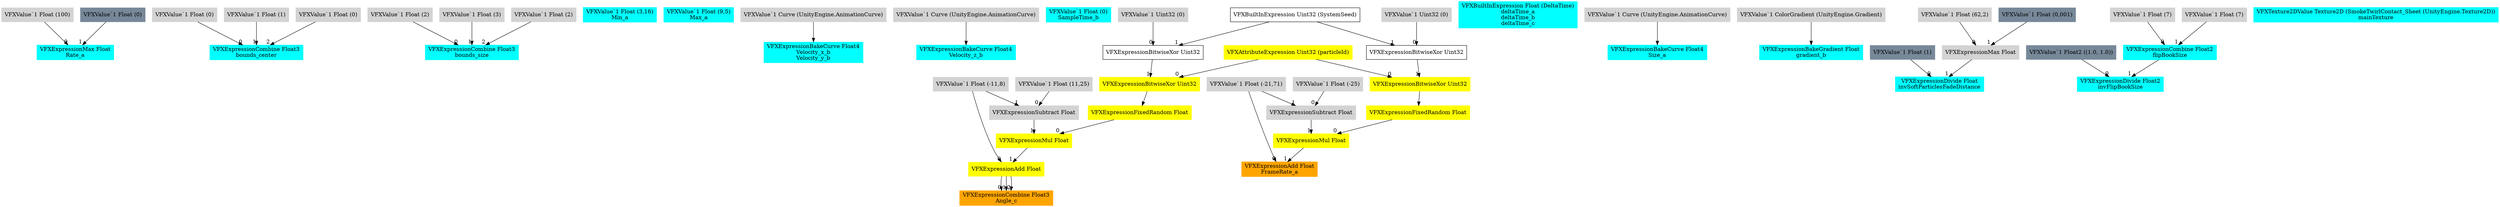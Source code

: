 digraph G {
node0 [shape="box" color="cyan" style="filled" label="VFXExpressionMax Float
Rate_a"]
node1 [shape="box" color="lightgray" style="filled" label="VFXValue`1 Float (100)"]
node2 [shape="box" color="lightslategray" style="filled" label="VFXValue`1 Float (0)"]
node3 [shape="box" color="cyan" style="filled" label="VFXExpressionCombine Float3
bounds_center"]
node4 [shape="box" color="lightgray" style="filled" label="VFXValue`1 Float (0)"]
node5 [shape="box" color="lightgray" style="filled" label="VFXValue`1 Float (1)"]
node6 [shape="box" color="lightgray" style="filled" label="VFXValue`1 Float (0)"]
node7 [shape="box" color="cyan" style="filled" label="VFXExpressionCombine Float3
bounds_size"]
node8 [shape="box" color="lightgray" style="filled" label="VFXValue`1 Float (2)"]
node9 [shape="box" color="lightgray" style="filled" label="VFXValue`1 Float (3)"]
node10 [shape="box" color="lightgray" style="filled" label="VFXValue`1 Float (2)"]
node11 [shape="box" color="cyan" style="filled" label="VFXValue`1 Float (3,16)
Min_a"]
node12 [shape="box" color="cyan" style="filled" label="VFXValue`1 Float (9,5)
Max_a"]
node13 [shape="box" color="cyan" style="filled" label="VFXExpressionBakeCurve Float4
Velocity_x_b
Velocity_y_b"]
node14 [shape="box" color="lightgray" style="filled" label="VFXValue`1 Curve (UnityEngine.AnimationCurve)"]
node15 [shape="box" color="cyan" style="filled" label="VFXExpressionBakeCurve Float4
Velocity_z_b"]
node16 [shape="box" color="lightgray" style="filled" label="VFXValue`1 Curve (UnityEngine.AnimationCurve)"]
node17 [shape="box" color="cyan" style="filled" label="VFXValue`1 Float (0)
SampleTime_b"]
node18 [shape="box" color="orange" style="filled" label="VFXExpressionCombine Float3
Angle_c"]
node19 [shape="box" color="yellow" style="filled" label="VFXExpressionAdd Float"]
node20 [shape="box" color="lightgray" style="filled" label="VFXValue`1 Float (-11,8)"]
node21 [shape="box" color="yellow" style="filled" label="VFXExpressionMul Float"]
node22 [shape="box" color="yellow" style="filled" label="VFXExpressionFixedRandom Float"]
node23 [shape="box" color="yellow" style="filled" label="VFXExpressionBitwiseXor Uint32"]
node24 [shape="box" color="yellow" style="filled" label="VFXAttributeExpression Uint32 (particleId)"]
node25 [shape="box" label="VFXExpressionBitwiseXor Uint32"]
node26 [shape="box" color="lightgray" style="filled" label="VFXValue`1 Uint32 (0)"]
node27 [shape="box" label="VFXBuiltInExpression Uint32 (SystemSeed)"]
node28 [shape="box" color="lightgray" style="filled" label="VFXExpressionSubtract Float"]
node29 [shape="box" color="lightgray" style="filled" label="VFXValue`1 Float (11,25)"]
node30 [shape="box" color="orange" style="filled" label="VFXExpressionAdd Float
FrameRate_a"]
node31 [shape="box" color="lightgray" style="filled" label="VFXValue`1 Float (-21,71)"]
node32 [shape="box" color="yellow" style="filled" label="VFXExpressionMul Float"]
node33 [shape="box" color="yellow" style="filled" label="VFXExpressionFixedRandom Float"]
node34 [shape="box" color="yellow" style="filled" label="VFXExpressionBitwiseXor Uint32"]
node35 [shape="box" label="VFXExpressionBitwiseXor Uint32"]
node36 [shape="box" color="lightgray" style="filled" label="VFXValue`1 Uint32 (0)"]
node37 [shape="box" color="lightgray" style="filled" label="VFXExpressionSubtract Float"]
node38 [shape="box" color="lightgray" style="filled" label="VFXValue`1 Float (-25)"]
node39 [shape="box" color="cyan" style="filled" label="VFXBuiltInExpression Float (DeltaTime)
deltaTime_a
deltaTime_b
deltaTime_c"]
node40 [shape="box" color="cyan" style="filled" label="VFXExpressionBakeCurve Float4
Size_a"]
node41 [shape="box" color="lightgray" style="filled" label="VFXValue`1 Curve (UnityEngine.AnimationCurve)"]
node42 [shape="box" color="cyan" style="filled" label="VFXExpressionBakeGradient Float
gradient_b"]
node43 [shape="box" color="lightgray" style="filled" label="VFXValue`1 ColorGradient (UnityEngine.Gradient)"]
node44 [shape="box" color="cyan" style="filled" label="VFXExpressionDivide Float
invSoftParticlesFadeDistance"]
node45 [shape="box" color="lightslategray" style="filled" label="VFXValue`1 Float (1)"]
node46 [shape="box" color="lightgray" style="filled" label="VFXExpressionMax Float"]
node47 [shape="box" color="lightgray" style="filled" label="VFXValue`1 Float (62,2)"]
node48 [shape="box" color="lightslategray" style="filled" label="VFXValue`1 Float (0,001)"]
node49 [shape="box" color="cyan" style="filled" label="VFXExpressionCombine Float2
flipBookSize"]
node50 [shape="box" color="lightgray" style="filled" label="VFXValue`1 Float (7)"]
node51 [shape="box" color="lightgray" style="filled" label="VFXValue`1 Float (7)"]
node52 [shape="box" color="cyan" style="filled" label="VFXExpressionDivide Float2
invFlipBookSize"]
node53 [shape="box" color="lightslategray" style="filled" label="VFXValue`1 Float2 ((1.0, 1.0))"]
node54 [shape="box" color="cyan" style="filled" label="VFXTexture2DValue Texture2D (SmokeTwirlContact_Sheet (UnityEngine.Texture2D))
mainTexture"]
node1 -> node0 [headlabel="0"]
node2 -> node0 [headlabel="1"]
node4 -> node3 [headlabel="0"]
node5 -> node3 [headlabel="1"]
node6 -> node3 [headlabel="2"]
node8 -> node7 [headlabel="0"]
node9 -> node7 [headlabel="1"]
node10 -> node7 [headlabel="2"]
node14 -> node13 
node16 -> node15 
node19 -> node18 [headlabel="0"]
node19 -> node18 [headlabel="1"]
node19 -> node18 [headlabel="2"]
node20 -> node19 [headlabel="0"]
node21 -> node19 [headlabel="1"]
node22 -> node21 [headlabel="0"]
node28 -> node21 [headlabel="1"]
node23 -> node22 
node24 -> node23 [headlabel="0"]
node25 -> node23 [headlabel="1"]
node26 -> node25 [headlabel="0"]
node27 -> node25 [headlabel="1"]
node29 -> node28 [headlabel="0"]
node20 -> node28 [headlabel="1"]
node31 -> node30 [headlabel="0"]
node32 -> node30 [headlabel="1"]
node33 -> node32 [headlabel="0"]
node37 -> node32 [headlabel="1"]
node34 -> node33 
node24 -> node34 [headlabel="0"]
node35 -> node34 [headlabel="1"]
node36 -> node35 [headlabel="0"]
node27 -> node35 [headlabel="1"]
node38 -> node37 [headlabel="0"]
node31 -> node37 [headlabel="1"]
node41 -> node40 
node43 -> node42 
node45 -> node44 [headlabel="0"]
node46 -> node44 [headlabel="1"]
node47 -> node46 [headlabel="0"]
node48 -> node46 [headlabel="1"]
node50 -> node49 [headlabel="0"]
node51 -> node49 [headlabel="1"]
node53 -> node52 [headlabel="0"]
node49 -> node52 [headlabel="1"]
}
